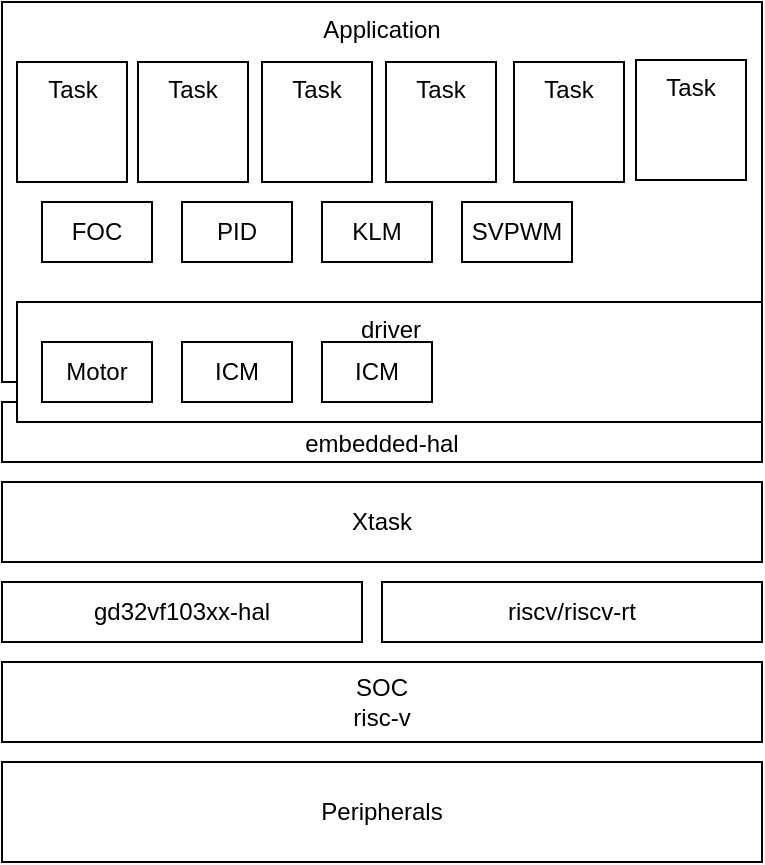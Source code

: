 <mxfile>
    <diagram id="HmAXtvBwzVdciYzhRFUI" name="第 1 页">
        <mxGraphModel dx="568" dy="1696" grid="1" gridSize="10" guides="1" tooltips="1" connect="1" arrows="1" fold="1" page="1" pageScale="1" pageWidth="827" pageHeight="1169" math="0" shadow="0">
            <root>
                <mxCell id="0"/>
                <mxCell id="1" parent="0"/>
                <mxCell id="7" value="SOC&lt;br&gt;risc-v" style="rounded=0;whiteSpace=wrap;html=1;" parent="1" vertex="1">
                    <mxGeometry x="210" y="220" width="380" height="40" as="geometry"/>
                </mxCell>
                <mxCell id="8" value="gd32vf103xx-hal" style="rounded=0;whiteSpace=wrap;html=1;" parent="1" vertex="1">
                    <mxGeometry x="210" y="180" width="180" height="30" as="geometry"/>
                </mxCell>
                <mxCell id="9" value="riscv/riscv-rt" style="rounded=0;whiteSpace=wrap;html=1;" parent="1" vertex="1">
                    <mxGeometry x="400" y="180" width="190" height="30" as="geometry"/>
                </mxCell>
                <mxCell id="10" value="Xtask" style="rounded=0;whiteSpace=wrap;html=1;" parent="1" vertex="1">
                    <mxGeometry x="210" y="130" width="380" height="40" as="geometry"/>
                </mxCell>
                <mxCell id="11" value="Application" style="rounded=0;whiteSpace=wrap;html=1;verticalAlign=top;" parent="1" vertex="1">
                    <mxGeometry x="210" y="-110" width="380" height="190" as="geometry"/>
                </mxCell>
                <mxCell id="12" value="embedded-hal" style="rounded=0;whiteSpace=wrap;html=1;verticalAlign=bottom;" parent="1" vertex="1">
                    <mxGeometry x="210" y="90" width="380" height="30" as="geometry"/>
                </mxCell>
                <mxCell id="13" value="driver" style="rounded=0;whiteSpace=wrap;html=1;verticalAlign=top;" parent="1" vertex="1">
                    <mxGeometry x="217.5" y="40" width="372.5" height="60" as="geometry"/>
                </mxCell>
                <mxCell id="14" value="Task" style="rounded=0;whiteSpace=wrap;html=1;verticalAlign=top;" parent="1" vertex="1">
                    <mxGeometry x="217.5" y="-80" width="55" height="60" as="geometry"/>
                </mxCell>
                <mxCell id="15" value="Task" style="rounded=0;whiteSpace=wrap;html=1;verticalAlign=top;" parent="1" vertex="1">
                    <mxGeometry x="278" y="-80" width="55" height="60" as="geometry"/>
                </mxCell>
                <mxCell id="16" value="Task" style="rounded=0;whiteSpace=wrap;html=1;verticalAlign=top;" parent="1" vertex="1">
                    <mxGeometry x="340" y="-80" width="55" height="60" as="geometry"/>
                </mxCell>
                <mxCell id="17" value="SVPWM" style="rounded=0;whiteSpace=wrap;html=1;" parent="1" vertex="1">
                    <mxGeometry x="440" y="-10" width="55" height="30" as="geometry"/>
                </mxCell>
                <mxCell id="18" value="Motor" style="rounded=0;whiteSpace=wrap;html=1;" parent="1" vertex="1">
                    <mxGeometry x="230" y="60" width="55" height="30" as="geometry"/>
                </mxCell>
                <mxCell id="22" value="ICM" style="rounded=0;whiteSpace=wrap;html=1;" parent="1" vertex="1">
                    <mxGeometry x="300" y="60" width="55" height="30" as="geometry"/>
                </mxCell>
                <mxCell id="26" value="Peripherals" style="rounded=0;whiteSpace=wrap;html=1;" parent="1" vertex="1">
                    <mxGeometry x="210" y="270" width="380" height="50" as="geometry"/>
                </mxCell>
                <mxCell id="28" value="Task" style="rounded=0;whiteSpace=wrap;html=1;verticalAlign=top;" parent="1" vertex="1">
                    <mxGeometry x="402" y="-80" width="55" height="60" as="geometry"/>
                </mxCell>
                <mxCell id="29" value="Task" style="rounded=0;whiteSpace=wrap;html=1;verticalAlign=top;" parent="1" vertex="1">
                    <mxGeometry x="466" y="-80" width="55" height="60" as="geometry"/>
                </mxCell>
                <mxCell id="31" value="Task" style="rounded=0;whiteSpace=wrap;html=1;verticalAlign=top;" parent="1" vertex="1">
                    <mxGeometry x="527" y="-81" width="55" height="60" as="geometry"/>
                </mxCell>
                <mxCell id="32" value="FOC" style="rounded=0;whiteSpace=wrap;html=1;" parent="1" vertex="1">
                    <mxGeometry x="230" y="-10" width="55" height="30" as="geometry"/>
                </mxCell>
                <mxCell id="33" value="PID" style="rounded=0;whiteSpace=wrap;html=1;" parent="1" vertex="1">
                    <mxGeometry x="300" y="-10" width="55" height="30" as="geometry"/>
                </mxCell>
                <mxCell id="35" value="KLM" style="rounded=0;whiteSpace=wrap;html=1;" parent="1" vertex="1">
                    <mxGeometry x="370" y="-10" width="55" height="30" as="geometry"/>
                </mxCell>
                <mxCell id="36" value="ICM" style="rounded=0;whiteSpace=wrap;html=1;" parent="1" vertex="1">
                    <mxGeometry x="370" y="60" width="55" height="30" as="geometry"/>
                </mxCell>
            </root>
        </mxGraphModel>
    </diagram>
</mxfile>